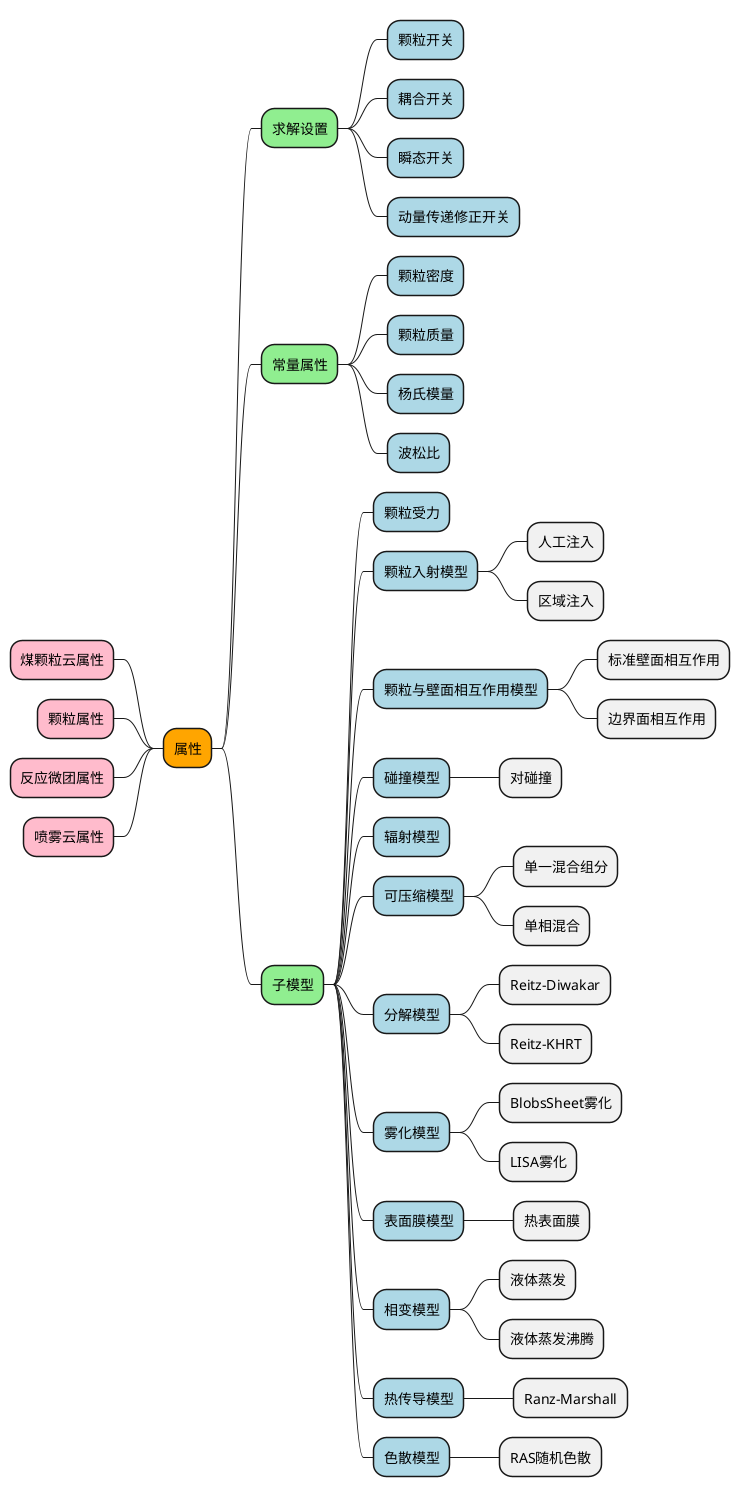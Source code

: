 @startmindmap
+[#Orange]  属性



+-[#FFBBCC] 煤颗粒云属性
+-[#FFBBCC] 颗粒属性
+-[#FFBBCC]  反应微团属性
+-[#FFBBCC]  喷雾云属性


++[#lightgreen] 求解设置
+++[#lightblue]  颗粒开关
+++[#lightblue]  耦合开关
+++[#lightblue]  瞬态开关
+++[#lightblue]  动量传递修正开关

++[#lightgreen] 常量属性
+++[#lightblue]  颗粒密度
+++[#lightblue]  颗粒质量
+++[#lightblue]  杨氏模量
+++[#lightblue]  波松比


++[#lightgreen] 子模型
+++[#lightblue]  颗粒受力
+++[#lightblue]  颗粒入射模型
++++ 人工注入
++++ 区域注入


+++[#lightblue]  颗粒与壁面相互作用模型
'++++ 反弹
'++++ 粘黏
'++++ 逃逸
'++++ standardWallInteraction
++++ 标准壁面相互作用
++++ 边界面相互作用
'++++ localInteraction

+++[#lightblue]  碰撞模型
++++ 对碰撞

+++[#lightblue]  辐射模型
'++++ 开
'++++ 关

+++[#lightblue]  可压缩模型
'++++ 关
'++++ singleMixtureFraction
'++++ singlePhaseMixture
++++ 单一混合组分
++++ 单相混合

+++[#lightblue]  分解模型
'++++ 关
++++ Reitz-Diwakar
++++ Reitz-KHRT

+++[#lightblue]  雾化模型
'++++ thermoSurfaceFilm
++++ BlobsSheet雾化
++++ LISA雾化

+++[#lightblue]  表面膜模型
'++++ thermoSurfaceFilm
++++ 热表面膜

+++[#lightblue]  相变模型
'++++ liquidEvaporation
'++++ liquidEvaporationBoil
++++ 液体蒸发
++++ 液体蒸发沸腾

+++[#lightblue]  热传导模型
++++ Ranz-Marshall

+++[#lightblue]  色散模型
'++++ stochasticDispersionRAS
++++ RAS随机色散

@endmindma